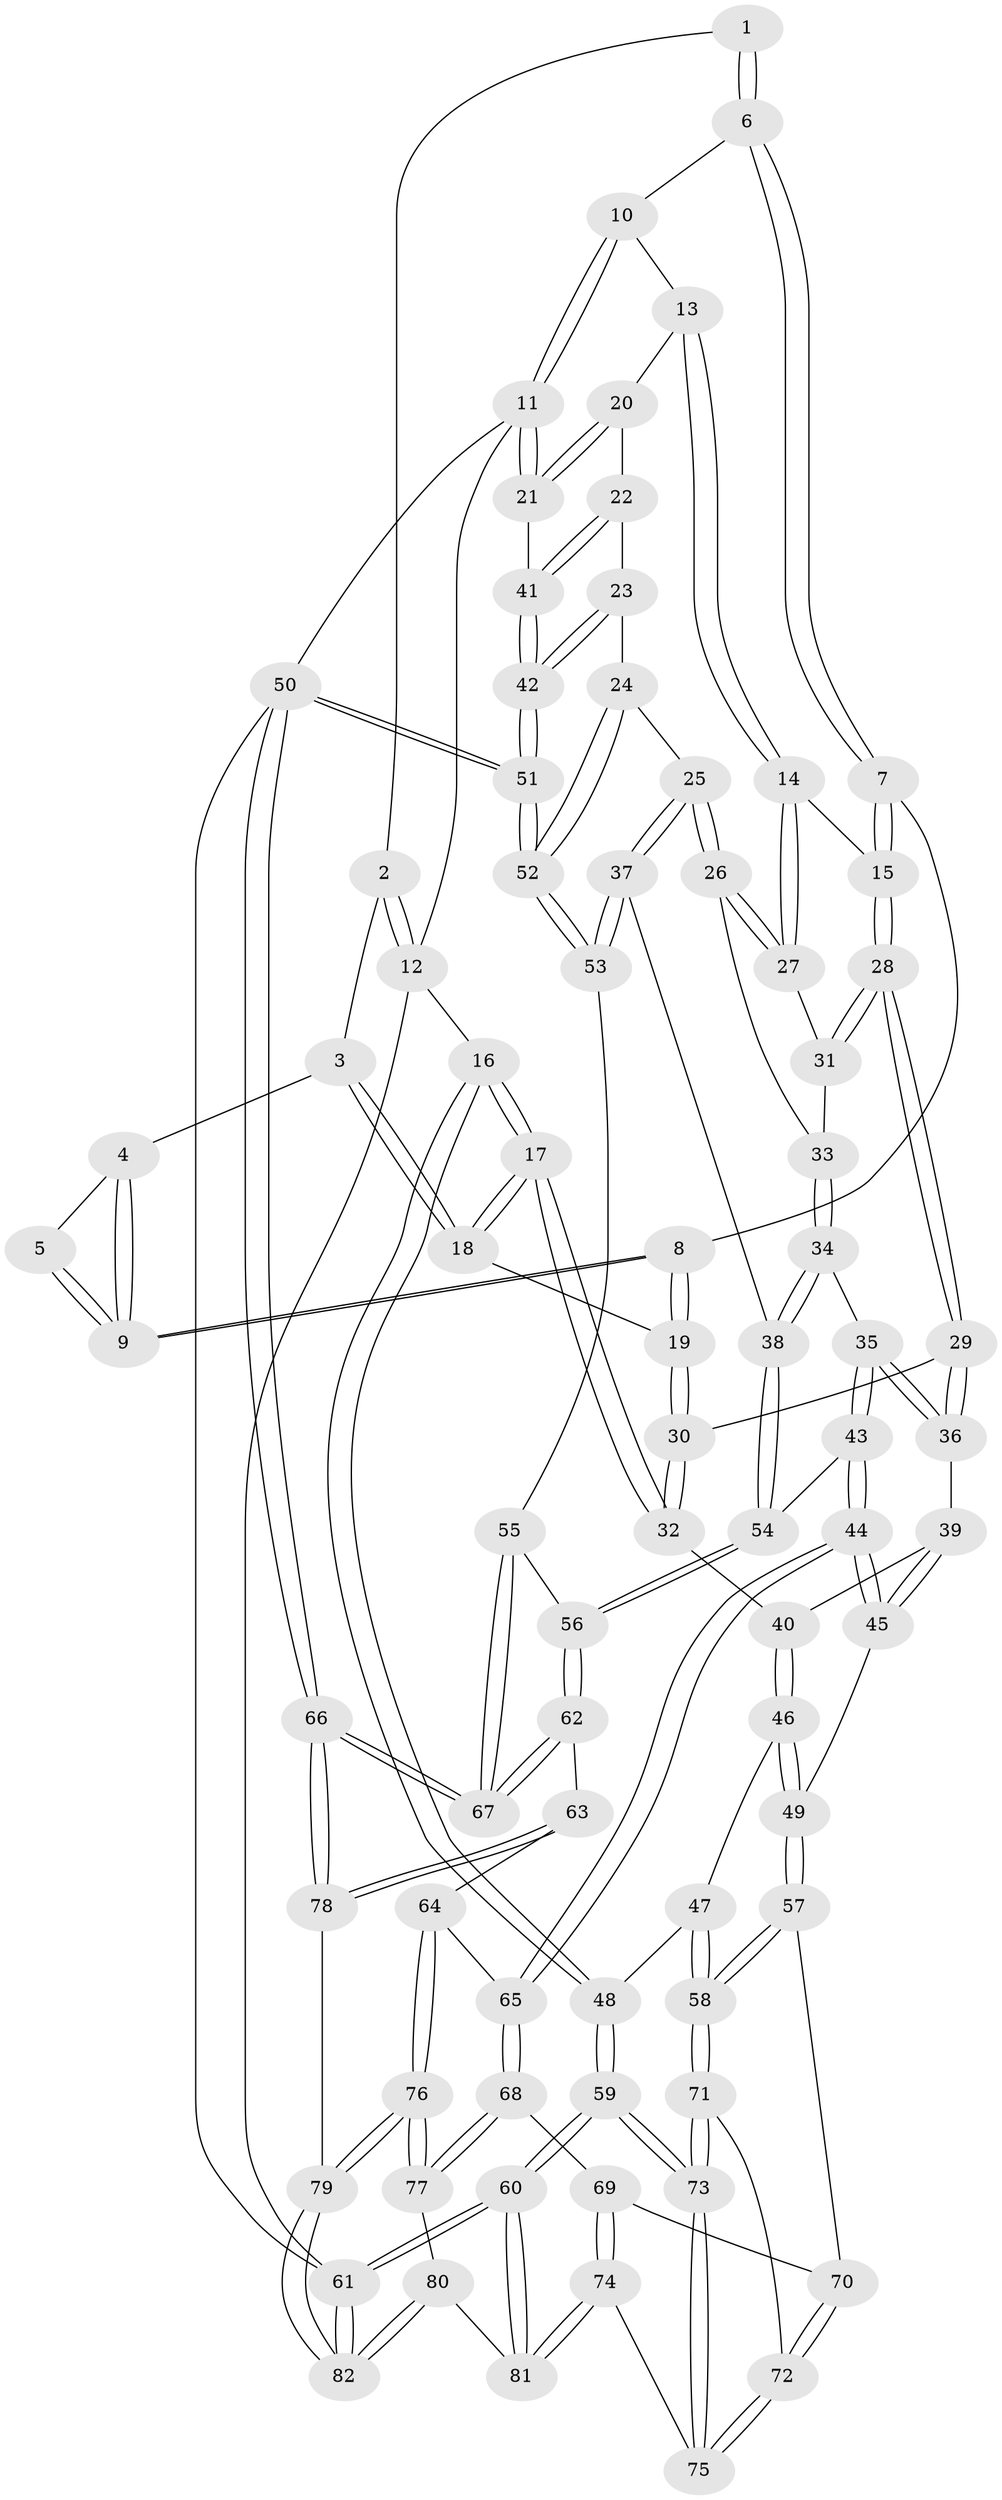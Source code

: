 // coarse degree distribution, {3: 0.1346153846153846, 4: 0.4230769230769231, 1: 0.019230769230769232, 5: 0.3269230769230769, 7: 0.019230769230769232, 6: 0.07692307692307693}
// Generated by graph-tools (version 1.1) at 2025/42/03/06/25 10:42:26]
// undirected, 82 vertices, 202 edges
graph export_dot {
graph [start="1"]
  node [color=gray90,style=filled];
  1 [pos="+0.40448226143954974+0"];
  2 [pos="+0.20122832442381877+0"];
  3 [pos="+0.1561277138983272+0.09463012822099016"];
  4 [pos="+0.20639503933764308+0.1363512755444253"];
  5 [pos="+0.27101562158631143+0.09124405802403505"];
  6 [pos="+0.4137773363776933+0"];
  7 [pos="+0.4418039825992509+0.010784378407089028"];
  8 [pos="+0.24951738557000758+0.18428137509133466"];
  9 [pos="+0.24483684032730987+0.17736066053773486"];
  10 [pos="+0.745626510626795+0"];
  11 [pos="+1+0"];
  12 [pos="+0+0"];
  13 [pos="+0.7549902914516462+0.07840231934079468"];
  14 [pos="+0.7339904972836153+0.09707064291125009"];
  15 [pos="+0.47629140983648666+0.09841367067448839"];
  16 [pos="+0+0.2940949147406795"];
  17 [pos="+0+0.2557609795479535"];
  18 [pos="+0.07369867482314701+0.17850319402161666"];
  19 [pos="+0.25266351130552184+0.21287164068845155"];
  20 [pos="+0.8038345057429134+0.10544077044939383"];
  21 [pos="+1+0.008481228024539106"];
  22 [pos="+0.8811647475244188+0.2739451800587269"];
  23 [pos="+0.8698998907128814+0.2922350828050153"];
  24 [pos="+0.8346327640528001+0.32148799371661235"];
  25 [pos="+0.799134251319536+0.3238632201664186"];
  26 [pos="+0.7085910085928839+0.2573211978141971"];
  27 [pos="+0.6919307278433574+0.22940297716726255"];
  28 [pos="+0.480418817901067+0.20445009505457995"];
  29 [pos="+0.4795065309974962+0.2065670962485699"];
  30 [pos="+0.2633638856448944+0.24606240485804418"];
  31 [pos="+0.5311266318869773+0.2115520653856129"];
  32 [pos="+0.23283982988014157+0.30603944021332136"];
  33 [pos="+0.6475205292716928+0.3174492802101022"];
  34 [pos="+0.5925500558966098+0.3834120041839546"];
  35 [pos="+0.5411778410461469+0.36017876815875455"];
  36 [pos="+0.48068506245785847+0.27861117255606305"];
  37 [pos="+0.7014321485669597+0.43313757797536645"];
  38 [pos="+0.6061047661439376+0.3980721773407688"];
  39 [pos="+0.40483576279928224+0.3538356191201008"];
  40 [pos="+0.24457517691014286+0.34032308399878375"];
  41 [pos="+1+0.045626355934066616"];
  42 [pos="+1+0.5009838105531816"];
  43 [pos="+0.44200968660443535+0.5534139225651762"];
  44 [pos="+0.41196532900531674+0.5659266592537829"];
  45 [pos="+0.37278118000427746+0.5470339619543454"];
  46 [pos="+0.22432189626501972+0.48773955344151887"];
  47 [pos="+0.11711300577755979+0.4939598944760908"];
  48 [pos="+0+0.40012022895500976"];
  49 [pos="+0.29328964756531456+0.5438610167520548"];
  50 [pos="+1+1"];
  51 [pos="+1+0.6998519117871868"];
  52 [pos="+0.9134264223302425+0.5505875484946047"];
  53 [pos="+0.7221504674728667+0.5393847987843711"];
  54 [pos="+0.558687567182615+0.5496692487078482"];
  55 [pos="+0.6858446388917321+0.5786681895405825"];
  56 [pos="+0.6485749422734056+0.59073861580306"];
  57 [pos="+0.26793381674371+0.5965547091281781"];
  58 [pos="+0.10739842750175144+0.6650399277022201"];
  59 [pos="+0+0.7688205824869352"];
  60 [pos="+0+1"];
  61 [pos="+0+1"];
  62 [pos="+0.6136776754501688+0.6804824950992764"];
  63 [pos="+0.5331978785364209+0.7311794946966421"];
  64 [pos="+0.44134963304133223+0.6850603039952802"];
  65 [pos="+0.4410555247919759+0.6848991270054047"];
  66 [pos="+1+1"];
  67 [pos="+0.9527472396441735+1"];
  68 [pos="+0.38163821501825235+0.7618231211729588"];
  69 [pos="+0.3059246687983708+0.7443452533671124"];
  70 [pos="+0.2657401117490602+0.6069628401888142"];
  71 [pos="+0.10571334985609428+0.6685496648301849"];
  72 [pos="+0.18868365237718687+0.7475499402149651"];
  73 [pos="+0+0.7468080147149826"];
  74 [pos="+0.19711880379828653+0.7890951727009098"];
  75 [pos="+0.19582562710650503+0.7868957567749733"];
  76 [pos="+0.4918666875639658+0.9271330776521464"];
  77 [pos="+0.38085937533843706+0.7862114492042818"];
  78 [pos="+0.625187309707621+1"];
  79 [pos="+0.5811552435508063+1"];
  80 [pos="+0.26098302135073786+0.9157087338284251"];
  81 [pos="+0.19726408480412574+0.7911654847579469"];
  82 [pos="+0.2682910668366864+1"];
  1 -- 2;
  1 -- 6;
  1 -- 6;
  2 -- 3;
  2 -- 12;
  2 -- 12;
  3 -- 4;
  3 -- 18;
  3 -- 18;
  4 -- 5;
  4 -- 9;
  4 -- 9;
  5 -- 9;
  5 -- 9;
  6 -- 7;
  6 -- 7;
  6 -- 10;
  7 -- 8;
  7 -- 15;
  7 -- 15;
  8 -- 9;
  8 -- 9;
  8 -- 19;
  8 -- 19;
  10 -- 11;
  10 -- 11;
  10 -- 13;
  11 -- 12;
  11 -- 21;
  11 -- 21;
  11 -- 50;
  12 -- 16;
  12 -- 61;
  13 -- 14;
  13 -- 14;
  13 -- 20;
  14 -- 15;
  14 -- 27;
  14 -- 27;
  15 -- 28;
  15 -- 28;
  16 -- 17;
  16 -- 17;
  16 -- 48;
  16 -- 48;
  17 -- 18;
  17 -- 18;
  17 -- 32;
  17 -- 32;
  18 -- 19;
  19 -- 30;
  19 -- 30;
  20 -- 21;
  20 -- 21;
  20 -- 22;
  21 -- 41;
  22 -- 23;
  22 -- 41;
  22 -- 41;
  23 -- 24;
  23 -- 42;
  23 -- 42;
  24 -- 25;
  24 -- 52;
  24 -- 52;
  25 -- 26;
  25 -- 26;
  25 -- 37;
  25 -- 37;
  26 -- 27;
  26 -- 27;
  26 -- 33;
  27 -- 31;
  28 -- 29;
  28 -- 29;
  28 -- 31;
  28 -- 31;
  29 -- 30;
  29 -- 36;
  29 -- 36;
  30 -- 32;
  30 -- 32;
  31 -- 33;
  32 -- 40;
  33 -- 34;
  33 -- 34;
  34 -- 35;
  34 -- 38;
  34 -- 38;
  35 -- 36;
  35 -- 36;
  35 -- 43;
  35 -- 43;
  36 -- 39;
  37 -- 38;
  37 -- 53;
  37 -- 53;
  38 -- 54;
  38 -- 54;
  39 -- 40;
  39 -- 45;
  39 -- 45;
  40 -- 46;
  40 -- 46;
  41 -- 42;
  41 -- 42;
  42 -- 51;
  42 -- 51;
  43 -- 44;
  43 -- 44;
  43 -- 54;
  44 -- 45;
  44 -- 45;
  44 -- 65;
  44 -- 65;
  45 -- 49;
  46 -- 47;
  46 -- 49;
  46 -- 49;
  47 -- 48;
  47 -- 58;
  47 -- 58;
  48 -- 59;
  48 -- 59;
  49 -- 57;
  49 -- 57;
  50 -- 51;
  50 -- 51;
  50 -- 66;
  50 -- 66;
  50 -- 61;
  51 -- 52;
  51 -- 52;
  52 -- 53;
  52 -- 53;
  53 -- 55;
  54 -- 56;
  54 -- 56;
  55 -- 56;
  55 -- 67;
  55 -- 67;
  56 -- 62;
  56 -- 62;
  57 -- 58;
  57 -- 58;
  57 -- 70;
  58 -- 71;
  58 -- 71;
  59 -- 60;
  59 -- 60;
  59 -- 73;
  59 -- 73;
  60 -- 61;
  60 -- 61;
  60 -- 81;
  60 -- 81;
  61 -- 82;
  61 -- 82;
  62 -- 63;
  62 -- 67;
  62 -- 67;
  63 -- 64;
  63 -- 78;
  63 -- 78;
  64 -- 65;
  64 -- 76;
  64 -- 76;
  65 -- 68;
  65 -- 68;
  66 -- 67;
  66 -- 67;
  66 -- 78;
  66 -- 78;
  68 -- 69;
  68 -- 77;
  68 -- 77;
  69 -- 70;
  69 -- 74;
  69 -- 74;
  70 -- 72;
  70 -- 72;
  71 -- 72;
  71 -- 73;
  71 -- 73;
  72 -- 75;
  72 -- 75;
  73 -- 75;
  73 -- 75;
  74 -- 75;
  74 -- 81;
  74 -- 81;
  76 -- 77;
  76 -- 77;
  76 -- 79;
  76 -- 79;
  77 -- 80;
  78 -- 79;
  79 -- 82;
  79 -- 82;
  80 -- 81;
  80 -- 82;
  80 -- 82;
}
